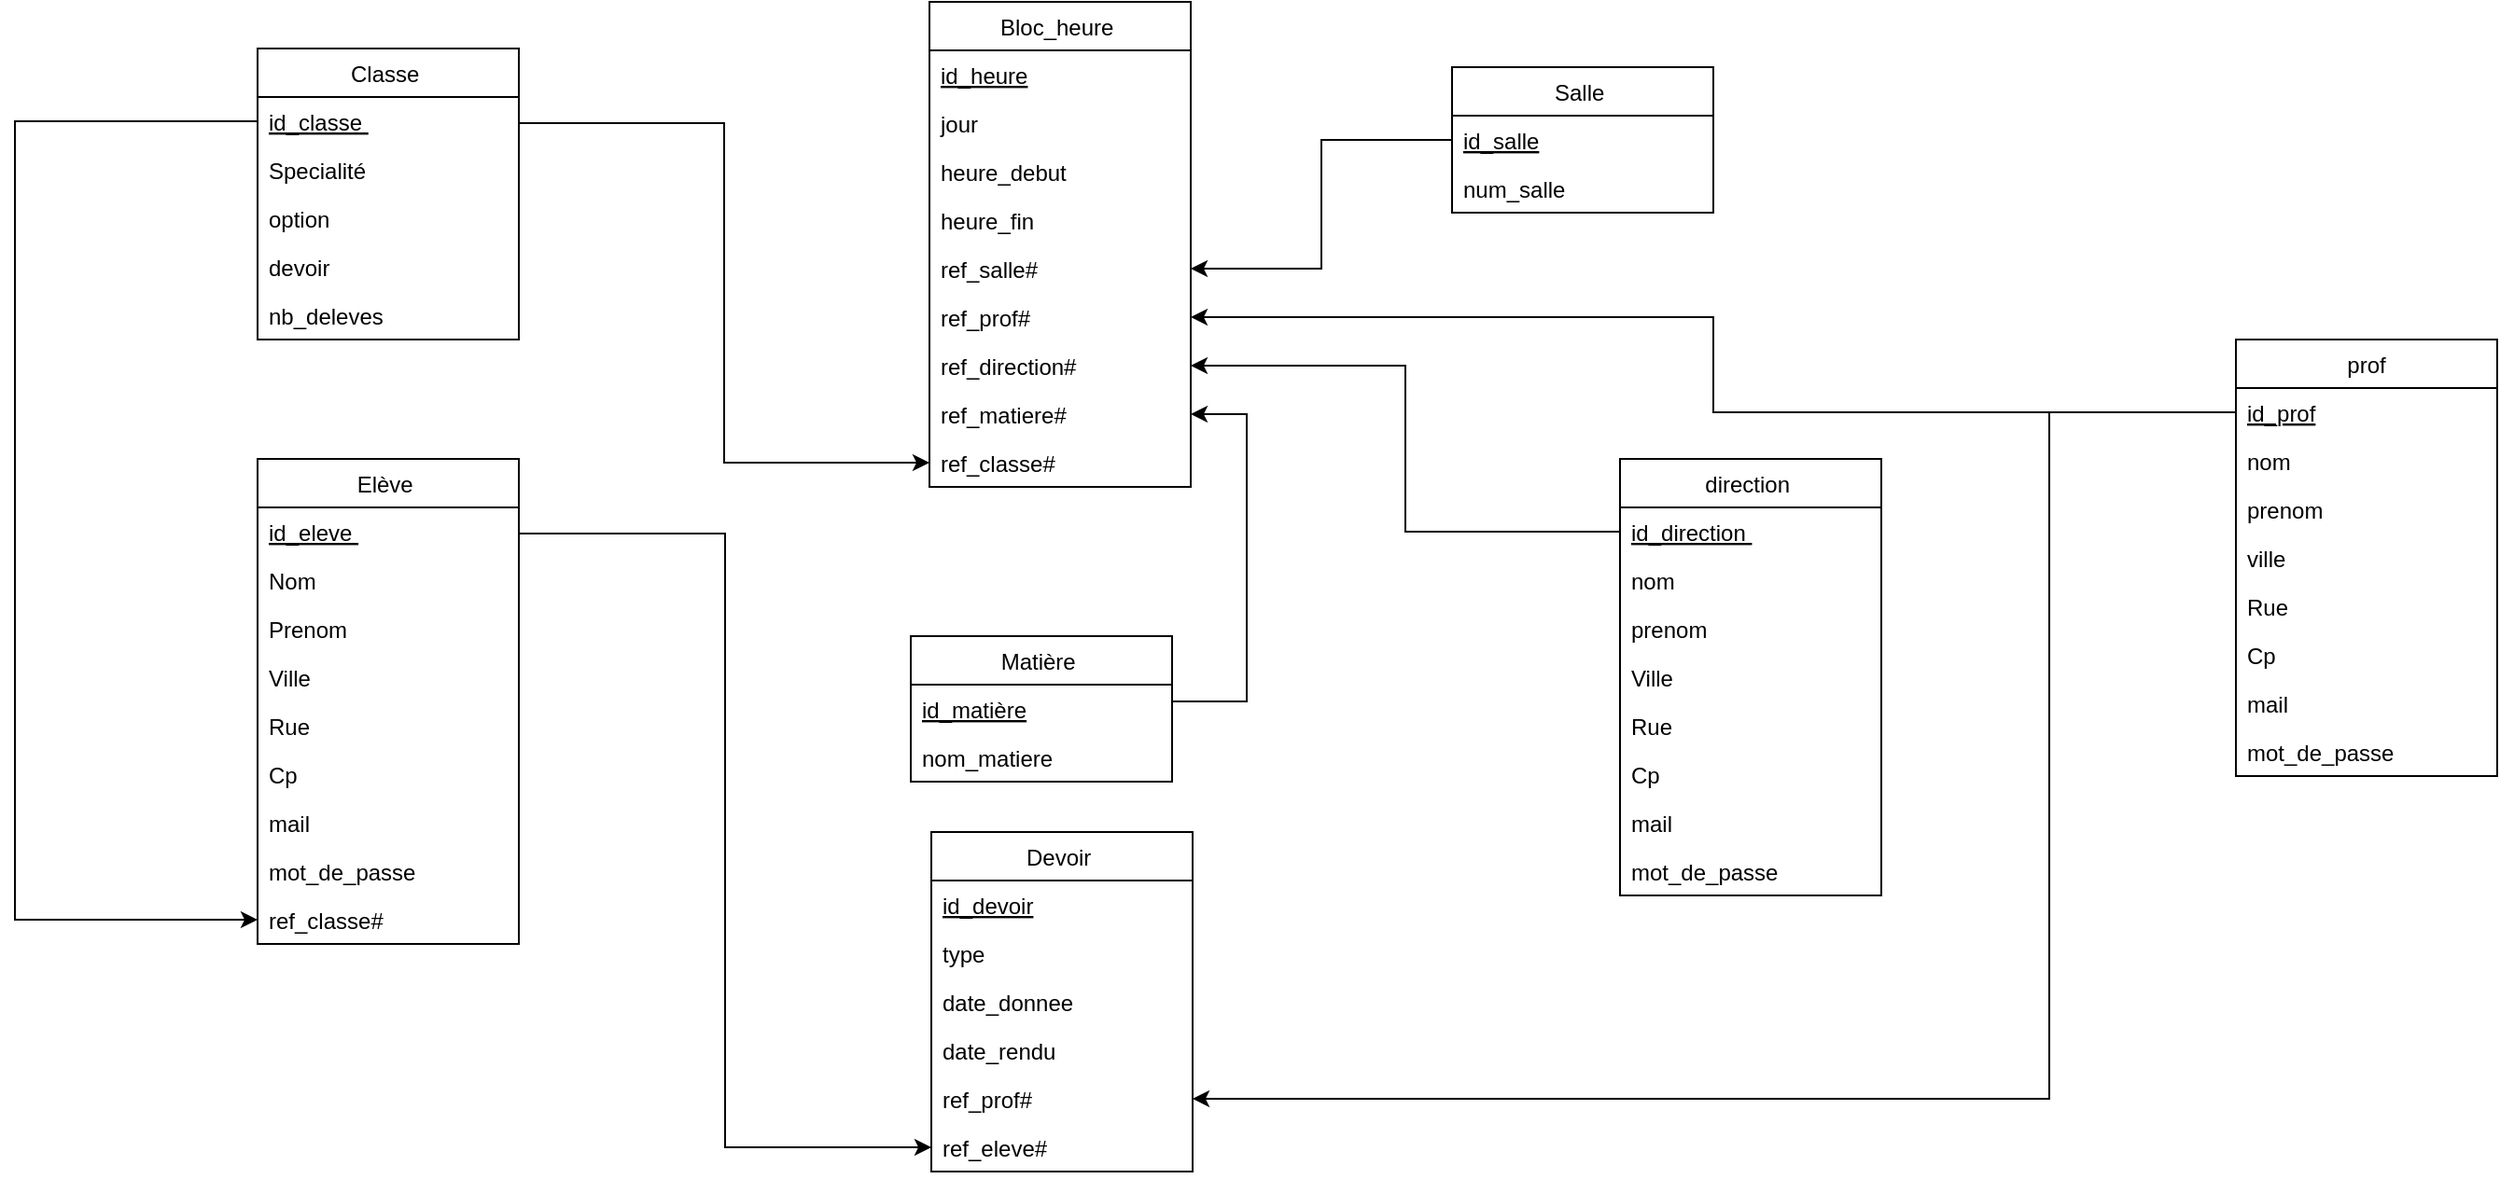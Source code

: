 <mxfile version="16.0.0" type="device"><diagram id="d_dCJ2fQVjgE-mdnhKvK" name="Page-1"><mxGraphModel dx="1203" dy="829" grid="1" gridSize="10" guides="1" tooltips="1" connect="1" arrows="1" fold="1" page="1" pageScale="1" pageWidth="827" pageHeight="1169" math="0" shadow="0"><root><mxCell id="0"/><mxCell id="1" parent="0"/><mxCell id="sVBhIeCOGgepgYFnPywy-183" value="Elève " style="swimlane;fontStyle=0;childLayout=stackLayout;horizontal=1;startSize=26;fillColor=none;horizontalStack=0;resizeParent=1;resizeParentMax=0;resizeLast=0;collapsible=1;marginBottom=0;" vertex="1" parent="1"><mxGeometry x="290" y="475" width="140" height="260" as="geometry"/></mxCell><mxCell id="sVBhIeCOGgepgYFnPywy-184" value="id_eleve " style="text;strokeColor=none;fillColor=none;align=left;verticalAlign=top;spacingLeft=4;spacingRight=4;overflow=hidden;rotatable=0;points=[[0,0.5],[1,0.5]];portConstraint=eastwest;fontStyle=4" vertex="1" parent="sVBhIeCOGgepgYFnPywy-183"><mxGeometry y="26" width="140" height="26" as="geometry"/></mxCell><mxCell id="sVBhIeCOGgepgYFnPywy-185" value="Nom " style="text;strokeColor=none;fillColor=none;align=left;verticalAlign=top;spacingLeft=4;spacingRight=4;overflow=hidden;rotatable=0;points=[[0,0.5],[1,0.5]];portConstraint=eastwest;" vertex="1" parent="sVBhIeCOGgepgYFnPywy-183"><mxGeometry y="52" width="140" height="26" as="geometry"/></mxCell><mxCell id="sVBhIeCOGgepgYFnPywy-186" value="Prenom " style="text;strokeColor=none;fillColor=none;align=left;verticalAlign=top;spacingLeft=4;spacingRight=4;overflow=hidden;rotatable=0;points=[[0,0.5],[1,0.5]];portConstraint=eastwest;" vertex="1" parent="sVBhIeCOGgepgYFnPywy-183"><mxGeometry y="78" width="140" height="26" as="geometry"/></mxCell><mxCell id="sVBhIeCOGgepgYFnPywy-187" value="Ville" style="text;strokeColor=none;fillColor=none;align=left;verticalAlign=top;spacingLeft=4;spacingRight=4;overflow=hidden;rotatable=0;points=[[0,0.5],[1,0.5]];portConstraint=eastwest;" vertex="1" parent="sVBhIeCOGgepgYFnPywy-183"><mxGeometry y="104" width="140" height="26" as="geometry"/></mxCell><mxCell id="sVBhIeCOGgepgYFnPywy-188" value="Rue " style="text;strokeColor=none;fillColor=none;align=left;verticalAlign=top;spacingLeft=4;spacingRight=4;overflow=hidden;rotatable=0;points=[[0,0.5],[1,0.5]];portConstraint=eastwest;" vertex="1" parent="sVBhIeCOGgepgYFnPywy-183"><mxGeometry y="130" width="140" height="26" as="geometry"/></mxCell><mxCell id="sVBhIeCOGgepgYFnPywy-189" value="Cp" style="text;strokeColor=none;fillColor=none;align=left;verticalAlign=top;spacingLeft=4;spacingRight=4;overflow=hidden;rotatable=0;points=[[0,0.5],[1,0.5]];portConstraint=eastwest;" vertex="1" parent="sVBhIeCOGgepgYFnPywy-183"><mxGeometry y="156" width="140" height="26" as="geometry"/></mxCell><mxCell id="sVBhIeCOGgepgYFnPywy-190" value="mail     " style="text;strokeColor=none;fillColor=none;align=left;verticalAlign=top;spacingLeft=4;spacingRight=4;overflow=hidden;rotatable=0;points=[[0,0.5],[1,0.5]];portConstraint=eastwest;" vertex="1" parent="sVBhIeCOGgepgYFnPywy-183"><mxGeometry y="182" width="140" height="26" as="geometry"/></mxCell><mxCell id="sVBhIeCOGgepgYFnPywy-191" value="mot_de_passe" style="text;strokeColor=none;fillColor=none;align=left;verticalAlign=top;spacingLeft=4;spacingRight=4;overflow=hidden;rotatable=0;points=[[0,0.5],[1,0.5]];portConstraint=eastwest;" vertex="1" parent="sVBhIeCOGgepgYFnPywy-183"><mxGeometry y="208" width="140" height="26" as="geometry"/></mxCell><mxCell id="sVBhIeCOGgepgYFnPywy-291" value="ref_classe#" style="text;strokeColor=none;fillColor=none;align=left;verticalAlign=top;spacingLeft=4;spacingRight=4;overflow=hidden;rotatable=0;points=[[0,0.5],[1,0.5]];portConstraint=eastwest;" vertex="1" parent="sVBhIeCOGgepgYFnPywy-183"><mxGeometry y="234" width="140" height="26" as="geometry"/></mxCell><mxCell id="sVBhIeCOGgepgYFnPywy-192" value="direction " style="swimlane;fontStyle=0;childLayout=stackLayout;horizontal=1;startSize=26;fillColor=none;horizontalStack=0;resizeParent=1;resizeParentMax=0;resizeLast=0;collapsible=1;marginBottom=0;" vertex="1" parent="1"><mxGeometry x="1020" y="475" width="140" height="234" as="geometry"/></mxCell><mxCell id="sVBhIeCOGgepgYFnPywy-193" value="id_direction " style="text;strokeColor=none;fillColor=none;align=left;verticalAlign=top;spacingLeft=4;spacingRight=4;overflow=hidden;rotatable=0;points=[[0,0.5],[1,0.5]];portConstraint=eastwest;fontStyle=4" vertex="1" parent="sVBhIeCOGgepgYFnPywy-192"><mxGeometry y="26" width="140" height="26" as="geometry"/></mxCell><mxCell id="sVBhIeCOGgepgYFnPywy-194" value="nom " style="text;strokeColor=none;fillColor=none;align=left;verticalAlign=top;spacingLeft=4;spacingRight=4;overflow=hidden;rotatable=0;points=[[0,0.5],[1,0.5]];portConstraint=eastwest;" vertex="1" parent="sVBhIeCOGgepgYFnPywy-192"><mxGeometry y="52" width="140" height="26" as="geometry"/></mxCell><mxCell id="sVBhIeCOGgepgYFnPywy-195" value="prenom" style="text;strokeColor=none;fillColor=none;align=left;verticalAlign=top;spacingLeft=4;spacingRight=4;overflow=hidden;rotatable=0;points=[[0,0.5],[1,0.5]];portConstraint=eastwest;" vertex="1" parent="sVBhIeCOGgepgYFnPywy-192"><mxGeometry y="78" width="140" height="26" as="geometry"/></mxCell><mxCell id="sVBhIeCOGgepgYFnPywy-196" value="Ville " style="text;strokeColor=none;fillColor=none;align=left;verticalAlign=top;spacingLeft=4;spacingRight=4;overflow=hidden;rotatable=0;points=[[0,0.5],[1,0.5]];portConstraint=eastwest;" vertex="1" parent="sVBhIeCOGgepgYFnPywy-192"><mxGeometry y="104" width="140" height="26" as="geometry"/></mxCell><mxCell id="sVBhIeCOGgepgYFnPywy-197" value="Rue" style="text;strokeColor=none;fillColor=none;align=left;verticalAlign=top;spacingLeft=4;spacingRight=4;overflow=hidden;rotatable=0;points=[[0,0.5],[1,0.5]];portConstraint=eastwest;" vertex="1" parent="sVBhIeCOGgepgYFnPywy-192"><mxGeometry y="130" width="140" height="26" as="geometry"/></mxCell><mxCell id="sVBhIeCOGgepgYFnPywy-198" value="Cp" style="text;strokeColor=none;fillColor=none;align=left;verticalAlign=top;spacingLeft=4;spacingRight=4;overflow=hidden;rotatable=0;points=[[0,0.5],[1,0.5]];portConstraint=eastwest;" vertex="1" parent="sVBhIeCOGgepgYFnPywy-192"><mxGeometry y="156" width="140" height="26" as="geometry"/></mxCell><mxCell id="sVBhIeCOGgepgYFnPywy-199" value="mail " style="text;strokeColor=none;fillColor=none;align=left;verticalAlign=top;spacingLeft=4;spacingRight=4;overflow=hidden;rotatable=0;points=[[0,0.5],[1,0.5]];portConstraint=eastwest;" vertex="1" parent="sVBhIeCOGgepgYFnPywy-192"><mxGeometry y="182" width="140" height="26" as="geometry"/></mxCell><mxCell id="sVBhIeCOGgepgYFnPywy-200" value="mot_de_passe " style="text;strokeColor=none;fillColor=none;align=left;verticalAlign=top;spacingLeft=4;spacingRight=4;overflow=hidden;rotatable=0;points=[[0,0.5],[1,0.5]];portConstraint=eastwest;" vertex="1" parent="sVBhIeCOGgepgYFnPywy-192"><mxGeometry y="208" width="140" height="26" as="geometry"/></mxCell><mxCell id="sVBhIeCOGgepgYFnPywy-201" value="prof" style="swimlane;fontStyle=0;childLayout=stackLayout;horizontal=1;startSize=26;fillColor=none;horizontalStack=0;resizeParent=1;resizeParentMax=0;resizeLast=0;collapsible=1;marginBottom=0;" vertex="1" parent="1"><mxGeometry x="1350" y="411" width="140" height="234" as="geometry"><mxRectangle x="410" y="100" width="50" height="26" as="alternateBounds"/></mxGeometry></mxCell><mxCell id="sVBhIeCOGgepgYFnPywy-202" value="id_prof" style="text;strokeColor=none;fillColor=none;align=left;verticalAlign=top;spacingLeft=4;spacingRight=4;overflow=hidden;rotatable=0;points=[[0,0.5],[1,0.5]];portConstraint=eastwest;fontStyle=4" vertex="1" parent="sVBhIeCOGgepgYFnPywy-201"><mxGeometry y="26" width="140" height="26" as="geometry"/></mxCell><mxCell id="sVBhIeCOGgepgYFnPywy-203" value="nom    " style="text;strokeColor=none;fillColor=none;align=left;verticalAlign=top;spacingLeft=4;spacingRight=4;overflow=hidden;rotatable=0;points=[[0,0.5],[1,0.5]];portConstraint=eastwest;" vertex="1" parent="sVBhIeCOGgepgYFnPywy-201"><mxGeometry y="52" width="140" height="26" as="geometry"/></mxCell><mxCell id="sVBhIeCOGgepgYFnPywy-204" value="prenom" style="text;strokeColor=none;fillColor=none;align=left;verticalAlign=top;spacingLeft=4;spacingRight=4;overflow=hidden;rotatable=0;points=[[0,0.5],[1,0.5]];portConstraint=eastwest;" vertex="1" parent="sVBhIeCOGgepgYFnPywy-201"><mxGeometry y="78" width="140" height="26" as="geometry"/></mxCell><mxCell id="sVBhIeCOGgepgYFnPywy-205" value="ville" style="text;strokeColor=none;fillColor=none;align=left;verticalAlign=top;spacingLeft=4;spacingRight=4;overflow=hidden;rotatable=0;points=[[0,0.5],[1,0.5]];portConstraint=eastwest;" vertex="1" parent="sVBhIeCOGgepgYFnPywy-201"><mxGeometry y="104" width="140" height="26" as="geometry"/></mxCell><mxCell id="sVBhIeCOGgepgYFnPywy-206" value="Rue" style="text;strokeColor=none;fillColor=none;align=left;verticalAlign=top;spacingLeft=4;spacingRight=4;overflow=hidden;rotatable=0;points=[[0,0.5],[1,0.5]];portConstraint=eastwest;" vertex="1" parent="sVBhIeCOGgepgYFnPywy-201"><mxGeometry y="130" width="140" height="26" as="geometry"/></mxCell><mxCell id="sVBhIeCOGgepgYFnPywy-207" value="Cp" style="text;strokeColor=none;fillColor=none;align=left;verticalAlign=top;spacingLeft=4;spacingRight=4;overflow=hidden;rotatable=0;points=[[0,0.5],[1,0.5]];portConstraint=eastwest;" vertex="1" parent="sVBhIeCOGgepgYFnPywy-201"><mxGeometry y="156" width="140" height="26" as="geometry"/></mxCell><mxCell id="sVBhIeCOGgepgYFnPywy-208" value="mail" style="text;strokeColor=none;fillColor=none;align=left;verticalAlign=top;spacingLeft=4;spacingRight=4;overflow=hidden;rotatable=0;points=[[0,0.5],[1,0.5]];portConstraint=eastwest;" vertex="1" parent="sVBhIeCOGgepgYFnPywy-201"><mxGeometry y="182" width="140" height="26" as="geometry"/></mxCell><mxCell id="sVBhIeCOGgepgYFnPywy-209" value="mot_de_passe" style="text;strokeColor=none;fillColor=none;align=left;verticalAlign=top;spacingLeft=4;spacingRight=4;overflow=hidden;rotatable=0;points=[[0,0.5],[1,0.5]];portConstraint=eastwest;" vertex="1" parent="sVBhIeCOGgepgYFnPywy-201"><mxGeometry y="208" width="140" height="26" as="geometry"/></mxCell><mxCell id="sVBhIeCOGgepgYFnPywy-214" value="Classe " style="swimlane;fontStyle=0;childLayout=stackLayout;horizontal=1;startSize=26;fillColor=none;horizontalStack=0;resizeParent=1;resizeParentMax=0;resizeLast=0;collapsible=1;marginBottom=0;" vertex="1" parent="1"><mxGeometry x="290" y="255" width="140" height="156" as="geometry"/></mxCell><mxCell id="sVBhIeCOGgepgYFnPywy-215" value="id_classe " style="text;strokeColor=none;fillColor=none;align=left;verticalAlign=top;spacingLeft=4;spacingRight=4;overflow=hidden;rotatable=0;points=[[0,0.5],[1,0.5]];portConstraint=eastwest;fontStyle=4" vertex="1" parent="sVBhIeCOGgepgYFnPywy-214"><mxGeometry y="26" width="140" height="26" as="geometry"/></mxCell><mxCell id="sVBhIeCOGgepgYFnPywy-216" value="Specialité " style="text;strokeColor=none;fillColor=none;align=left;verticalAlign=top;spacingLeft=4;spacingRight=4;overflow=hidden;rotatable=0;points=[[0,0.5],[1,0.5]];portConstraint=eastwest;" vertex="1" parent="sVBhIeCOGgepgYFnPywy-214"><mxGeometry y="52" width="140" height="26" as="geometry"/></mxCell><mxCell id="sVBhIeCOGgepgYFnPywy-217" value="option" style="text;strokeColor=none;fillColor=none;align=left;verticalAlign=top;spacingLeft=4;spacingRight=4;overflow=hidden;rotatable=0;points=[[0,0.5],[1,0.5]];portConstraint=eastwest;" vertex="1" parent="sVBhIeCOGgepgYFnPywy-214"><mxGeometry y="78" width="140" height="26" as="geometry"/></mxCell><mxCell id="sVBhIeCOGgepgYFnPywy-218" value="devoir " style="text;strokeColor=none;fillColor=none;align=left;verticalAlign=top;spacingLeft=4;spacingRight=4;overflow=hidden;rotatable=0;points=[[0,0.5],[1,0.5]];portConstraint=eastwest;" vertex="1" parent="sVBhIeCOGgepgYFnPywy-214"><mxGeometry y="104" width="140" height="26" as="geometry"/></mxCell><mxCell id="sVBhIeCOGgepgYFnPywy-219" value="nb_deleves" style="text;strokeColor=none;fillColor=none;align=left;verticalAlign=top;spacingLeft=4;spacingRight=4;overflow=hidden;rotatable=0;points=[[0,0.5],[1,0.5]];portConstraint=eastwest;" vertex="1" parent="sVBhIeCOGgepgYFnPywy-214"><mxGeometry y="130" width="140" height="26" as="geometry"/></mxCell><mxCell id="sVBhIeCOGgepgYFnPywy-221" value="Bloc_heure " style="swimlane;fontStyle=0;childLayout=stackLayout;horizontal=1;startSize=26;fillColor=none;horizontalStack=0;resizeParent=1;resizeParentMax=0;resizeLast=0;collapsible=1;marginBottom=0;" vertex="1" parent="1"><mxGeometry x="650" y="230" width="140" height="260" as="geometry"/></mxCell><mxCell id="sVBhIeCOGgepgYFnPywy-222" value="id_heure" style="text;strokeColor=none;fillColor=none;align=left;verticalAlign=top;spacingLeft=4;spacingRight=4;overflow=hidden;rotatable=0;points=[[0,0.5],[1,0.5]];portConstraint=eastwest;fontStyle=4" vertex="1" parent="sVBhIeCOGgepgYFnPywy-221"><mxGeometry y="26" width="140" height="26" as="geometry"/></mxCell><mxCell id="sVBhIeCOGgepgYFnPywy-223" value="jour " style="text;strokeColor=none;fillColor=none;align=left;verticalAlign=top;spacingLeft=4;spacingRight=4;overflow=hidden;rotatable=0;points=[[0,0.5],[1,0.5]];portConstraint=eastwest;" vertex="1" parent="sVBhIeCOGgepgYFnPywy-221"><mxGeometry y="52" width="140" height="26" as="geometry"/></mxCell><mxCell id="sVBhIeCOGgepgYFnPywy-224" value="heure_debut" style="text;strokeColor=none;fillColor=none;align=left;verticalAlign=top;spacingLeft=4;spacingRight=4;overflow=hidden;rotatable=0;points=[[0,0.5],[1,0.5]];portConstraint=eastwest;" vertex="1" parent="sVBhIeCOGgepgYFnPywy-221"><mxGeometry y="78" width="140" height="26" as="geometry"/></mxCell><mxCell id="sVBhIeCOGgepgYFnPywy-225" value="heure_fin " style="text;strokeColor=none;fillColor=none;align=left;verticalAlign=top;spacingLeft=4;spacingRight=4;overflow=hidden;rotatable=0;points=[[0,0.5],[1,0.5]];portConstraint=eastwest;" vertex="1" parent="sVBhIeCOGgepgYFnPywy-221"><mxGeometry y="104" width="140" height="26" as="geometry"/></mxCell><mxCell id="sVBhIeCOGgepgYFnPywy-282" value="ref_salle#" style="text;strokeColor=none;fillColor=none;align=left;verticalAlign=top;spacingLeft=4;spacingRight=4;overflow=hidden;rotatable=0;points=[[0,0.5],[1,0.5]];portConstraint=eastwest;" vertex="1" parent="sVBhIeCOGgepgYFnPywy-221"><mxGeometry y="130" width="140" height="26" as="geometry"/></mxCell><mxCell id="sVBhIeCOGgepgYFnPywy-278" value="ref_prof#" style="text;strokeColor=none;fillColor=none;align=left;verticalAlign=top;spacingLeft=4;spacingRight=4;overflow=hidden;rotatable=0;points=[[0,0.5],[1,0.5]];portConstraint=eastwest;" vertex="1" parent="sVBhIeCOGgepgYFnPywy-221"><mxGeometry y="156" width="140" height="26" as="geometry"/></mxCell><mxCell id="sVBhIeCOGgepgYFnPywy-226" value="ref_direction#" style="text;strokeColor=none;fillColor=none;align=left;verticalAlign=top;spacingLeft=4;spacingRight=4;overflow=hidden;rotatable=0;points=[[0,0.5],[1,0.5]];portConstraint=eastwest;" vertex="1" parent="sVBhIeCOGgepgYFnPywy-221"><mxGeometry y="182" width="140" height="26" as="geometry"/></mxCell><mxCell id="sVBhIeCOGgepgYFnPywy-277" value="ref_matiere#" style="text;strokeColor=none;fillColor=none;align=left;verticalAlign=top;spacingLeft=4;spacingRight=4;overflow=hidden;rotatable=0;points=[[0,0.5],[1,0.5]];portConstraint=eastwest;" vertex="1" parent="sVBhIeCOGgepgYFnPywy-221"><mxGeometry y="208" width="140" height="26" as="geometry"/></mxCell><mxCell id="sVBhIeCOGgepgYFnPywy-283" value="ref_classe#" style="text;strokeColor=none;fillColor=none;align=left;verticalAlign=top;spacingLeft=4;spacingRight=4;overflow=hidden;rotatable=0;points=[[0,0.5],[1,0.5]];portConstraint=eastwest;" vertex="1" parent="sVBhIeCOGgepgYFnPywy-221"><mxGeometry y="234" width="140" height="26" as="geometry"/></mxCell><mxCell id="sVBhIeCOGgepgYFnPywy-227" value="Salle " style="swimlane;fontStyle=0;childLayout=stackLayout;horizontal=1;startSize=26;fillColor=none;horizontalStack=0;resizeParent=1;resizeParentMax=0;resizeLast=0;collapsible=1;marginBottom=0;" vertex="1" parent="1"><mxGeometry x="930" y="265" width="140" height="78" as="geometry"/></mxCell><mxCell id="sVBhIeCOGgepgYFnPywy-228" value="id_salle" style="text;strokeColor=none;fillColor=none;align=left;verticalAlign=top;spacingLeft=4;spacingRight=4;overflow=hidden;rotatable=0;points=[[0,0.5],[1,0.5]];portConstraint=eastwest;fontStyle=4" vertex="1" parent="sVBhIeCOGgepgYFnPywy-227"><mxGeometry y="26" width="140" height="26" as="geometry"/></mxCell><mxCell id="sVBhIeCOGgepgYFnPywy-229" value="num_salle" style="text;strokeColor=none;fillColor=none;align=left;verticalAlign=top;spacingLeft=4;spacingRight=4;overflow=hidden;rotatable=0;points=[[0,0.5],[1,0.5]];portConstraint=eastwest;" vertex="1" parent="sVBhIeCOGgepgYFnPywy-227"><mxGeometry y="52" width="140" height="26" as="geometry"/></mxCell><mxCell id="sVBhIeCOGgepgYFnPywy-235" value="Matière " style="swimlane;fontStyle=0;childLayout=stackLayout;horizontal=1;startSize=26;fillColor=none;horizontalStack=0;resizeParent=1;resizeParentMax=0;resizeLast=0;collapsible=1;marginBottom=0;" vertex="1" parent="1"><mxGeometry x="640" y="570" width="140" height="78" as="geometry"/></mxCell><mxCell id="sVBhIeCOGgepgYFnPywy-236" value="id_matière" style="text;strokeColor=none;fillColor=none;align=left;verticalAlign=top;spacingLeft=4;spacingRight=4;overflow=hidden;rotatable=0;points=[[0,0.5],[1,0.5]];portConstraint=eastwest;fontStyle=4" vertex="1" parent="sVBhIeCOGgepgYFnPywy-235"><mxGeometry y="26" width="140" height="26" as="geometry"/></mxCell><mxCell id="sVBhIeCOGgepgYFnPywy-237" value="nom_matiere" style="text;strokeColor=none;fillColor=none;align=left;verticalAlign=top;spacingLeft=4;spacingRight=4;overflow=hidden;rotatable=0;points=[[0,0.5],[1,0.5]];portConstraint=eastwest;" vertex="1" parent="sVBhIeCOGgepgYFnPywy-235"><mxGeometry y="52" width="140" height="26" as="geometry"/></mxCell><mxCell id="sVBhIeCOGgepgYFnPywy-258" value="Devoir " style="swimlane;fontStyle=0;childLayout=stackLayout;horizontal=1;startSize=26;fillColor=none;horizontalStack=0;resizeParent=1;resizeParentMax=0;resizeLast=0;collapsible=1;marginBottom=0;" vertex="1" parent="1"><mxGeometry x="651" y="675" width="140" height="182" as="geometry"/></mxCell><mxCell id="sVBhIeCOGgepgYFnPywy-259" value="id_devoir" style="text;strokeColor=none;fillColor=none;align=left;verticalAlign=top;spacingLeft=4;spacingRight=4;overflow=hidden;rotatable=0;points=[[0,0.5],[1,0.5]];portConstraint=eastwest;fontStyle=4" vertex="1" parent="sVBhIeCOGgepgYFnPywy-258"><mxGeometry y="26" width="140" height="26" as="geometry"/></mxCell><mxCell id="sVBhIeCOGgepgYFnPywy-260" value="type" style="text;strokeColor=none;fillColor=none;align=left;verticalAlign=top;spacingLeft=4;spacingRight=4;overflow=hidden;rotatable=0;points=[[0,0.5],[1,0.5]];portConstraint=eastwest;" vertex="1" parent="sVBhIeCOGgepgYFnPywy-258"><mxGeometry y="52" width="140" height="26" as="geometry"/></mxCell><mxCell id="sVBhIeCOGgepgYFnPywy-261" value="date_donnee" style="text;strokeColor=none;fillColor=none;align=left;verticalAlign=top;spacingLeft=4;spacingRight=4;overflow=hidden;rotatable=0;points=[[0,0.5],[1,0.5]];portConstraint=eastwest;" vertex="1" parent="sVBhIeCOGgepgYFnPywy-258"><mxGeometry y="78" width="140" height="26" as="geometry"/></mxCell><mxCell id="sVBhIeCOGgepgYFnPywy-262" value="date_rendu" style="text;strokeColor=none;fillColor=none;align=left;verticalAlign=top;spacingLeft=4;spacingRight=4;overflow=hidden;rotatable=0;points=[[0,0.5],[1,0.5]];portConstraint=eastwest;" vertex="1" parent="sVBhIeCOGgepgYFnPywy-258"><mxGeometry y="104" width="140" height="26" as="geometry"/></mxCell><mxCell id="sVBhIeCOGgepgYFnPywy-285" value="ref_prof#" style="text;strokeColor=none;fillColor=none;align=left;verticalAlign=top;spacingLeft=4;spacingRight=4;overflow=hidden;rotatable=0;points=[[0,0.5],[1,0.5]];portConstraint=eastwest;" vertex="1" parent="sVBhIeCOGgepgYFnPywy-258"><mxGeometry y="130" width="140" height="26" as="geometry"/></mxCell><mxCell id="sVBhIeCOGgepgYFnPywy-307" value="ref_eleve#" style="text;strokeColor=none;fillColor=none;align=left;verticalAlign=top;spacingLeft=4;spacingRight=4;overflow=hidden;rotatable=0;points=[[0,0.5],[1,0.5]];portConstraint=eastwest;" vertex="1" parent="sVBhIeCOGgepgYFnPywy-258"><mxGeometry y="156" width="140" height="26" as="geometry"/></mxCell><mxCell id="sVBhIeCOGgepgYFnPywy-286" value="" style="edgeStyle=elbowEdgeStyle;elbow=horizontal;endArrow=classic;html=1;rounded=0;entryX=1;entryY=0.5;entryDx=0;entryDy=0;" edge="1" parent="1" source="sVBhIeCOGgepgYFnPywy-202" target="sVBhIeCOGgepgYFnPywy-278"><mxGeometry width="50" height="50" relative="1" as="geometry"><mxPoint x="880" y="115" as="sourcePoint"/><mxPoint x="930" y="65" as="targetPoint"/></mxGeometry></mxCell><mxCell id="sVBhIeCOGgepgYFnPywy-288" value="" style="edgeStyle=elbowEdgeStyle;elbow=horizontal;endArrow=classic;html=1;rounded=0;entryX=1;entryY=0.5;entryDx=0;entryDy=0;" edge="1" parent="1" target="sVBhIeCOGgepgYFnPywy-277"><mxGeometry width="50" height="50" relative="1" as="geometry"><mxPoint x="780" y="605" as="sourcePoint"/><mxPoint x="890" y="435" as="targetPoint"/><Array as="points"><mxPoint x="820" y="515"/></Array></mxGeometry></mxCell><mxCell id="sVBhIeCOGgepgYFnPywy-289" value="" style="edgeStyle=elbowEdgeStyle;elbow=horizontal;endArrow=classic;html=1;rounded=0;exitX=0;exitY=0.5;exitDx=0;exitDy=0;entryX=1;entryY=0.5;entryDx=0;entryDy=0;" edge="1" parent="1" source="sVBhIeCOGgepgYFnPywy-193" target="sVBhIeCOGgepgYFnPywy-226"><mxGeometry width="50" height="50" relative="1" as="geometry"><mxPoint x="940" y="505" as="sourcePoint"/><mxPoint x="990" y="455" as="targetPoint"/></mxGeometry></mxCell><mxCell id="sVBhIeCOGgepgYFnPywy-290" value="" style="edgeStyle=elbowEdgeStyle;elbow=horizontal;endArrow=classic;html=1;rounded=0;entryX=0;entryY=0.5;entryDx=0;entryDy=0;" edge="1" parent="1" target="sVBhIeCOGgepgYFnPywy-283"><mxGeometry width="50" height="50" relative="1" as="geometry"><mxPoint x="430" y="295" as="sourcePoint"/><mxPoint x="480" y="245" as="targetPoint"/></mxGeometry></mxCell><mxCell id="sVBhIeCOGgepgYFnPywy-292" value="" style="edgeStyle=elbowEdgeStyle;elbow=horizontal;endArrow=classic;html=1;rounded=0;exitX=0;exitY=0.5;exitDx=0;exitDy=0;entryX=0;entryY=0.5;entryDx=0;entryDy=0;" edge="1" parent="1" source="sVBhIeCOGgepgYFnPywy-215" target="sVBhIeCOGgepgYFnPywy-291"><mxGeometry width="50" height="50" relative="1" as="geometry"><mxPoint x="140" y="405" as="sourcePoint"/><mxPoint x="90" y="715" as="targetPoint"/><Array as="points"><mxPoint x="160" y="500"/></Array></mxGeometry></mxCell><mxCell id="sVBhIeCOGgepgYFnPywy-308" value="" style="edgeStyle=elbowEdgeStyle;elbow=horizontal;endArrow=classic;html=1;rounded=0;entryX=0;entryY=0.5;entryDx=0;entryDy=0;" edge="1" parent="1" target="sVBhIeCOGgepgYFnPywy-307"><mxGeometry width="50" height="50" relative="1" as="geometry"><mxPoint x="430" y="515" as="sourcePoint"/><mxPoint x="480" y="465" as="targetPoint"/></mxGeometry></mxCell><mxCell id="sVBhIeCOGgepgYFnPywy-310" value="" style="edgeStyle=elbowEdgeStyle;elbow=horizontal;endArrow=classic;html=1;rounded=0;exitX=0;exitY=0.5;exitDx=0;exitDy=0;entryX=1;entryY=0.5;entryDx=0;entryDy=0;" edge="1" parent="1" source="sVBhIeCOGgepgYFnPywy-202" target="sVBhIeCOGgepgYFnPywy-285"><mxGeometry width="50" height="50" relative="1" as="geometry"><mxPoint x="1260" y="559.5" as="sourcePoint"/><mxPoint x="810" y="735" as="targetPoint"/><Array as="points"><mxPoint x="1250" y="765"/></Array></mxGeometry></mxCell><mxCell id="sVBhIeCOGgepgYFnPywy-311" value="" style="edgeStyle=elbowEdgeStyle;elbow=horizontal;endArrow=classic;html=1;rounded=0;entryX=1;entryY=0.5;entryDx=0;entryDy=0;exitX=0;exitY=0.5;exitDx=0;exitDy=0;" edge="1" parent="1" source="sVBhIeCOGgepgYFnPywy-228" target="sVBhIeCOGgepgYFnPywy-282"><mxGeometry width="50" height="50" relative="1" as="geometry"><mxPoint x="840" y="295" as="sourcePoint"/><mxPoint x="890" y="245" as="targetPoint"/></mxGeometry></mxCell></root></mxGraphModel></diagram></mxfile>